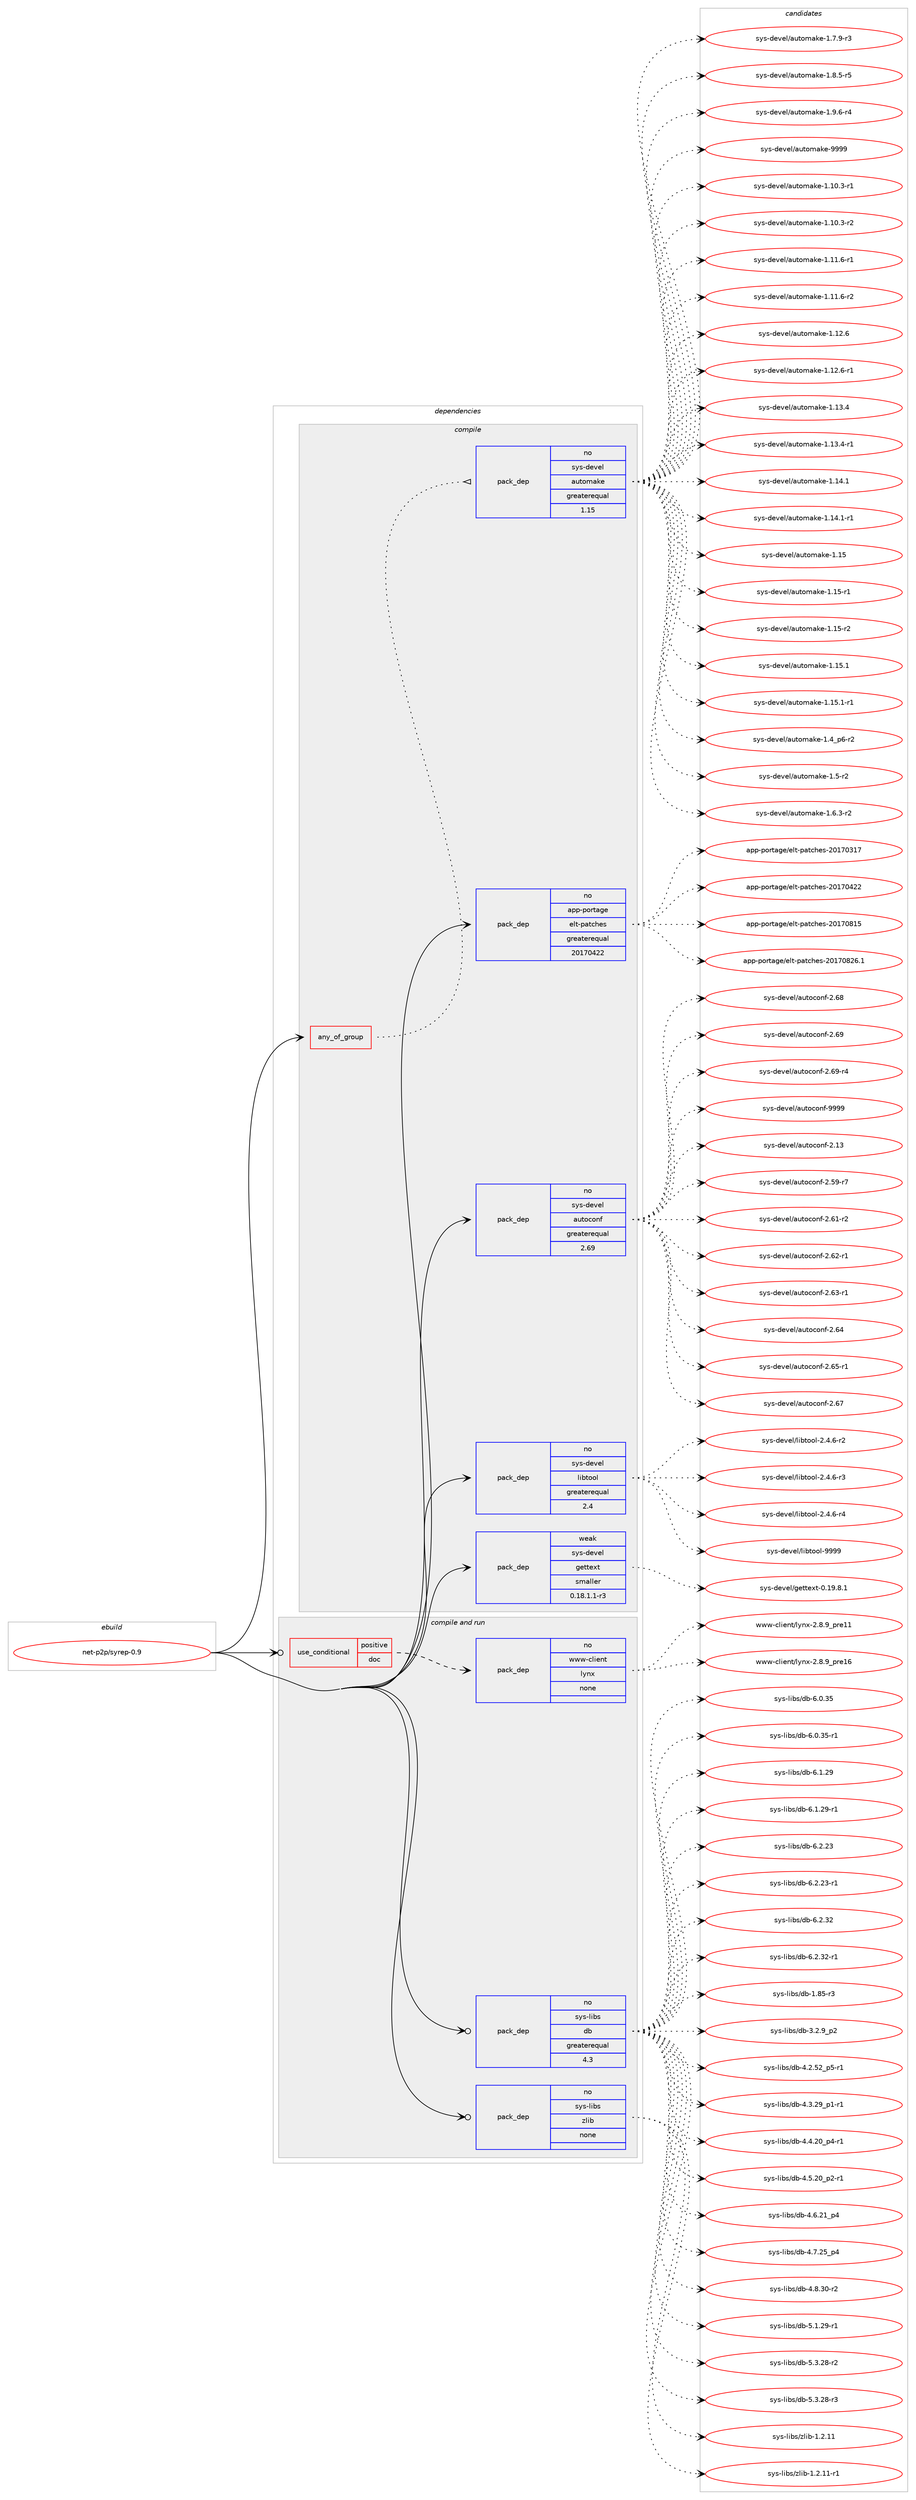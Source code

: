 digraph prolog {

# *************
# Graph options
# *************

newrank=true;
concentrate=true;
compound=true;
graph [rankdir=LR,fontname=Helvetica,fontsize=10,ranksep=1.5];#, ranksep=2.5, nodesep=0.2];
edge  [arrowhead=vee];
node  [fontname=Helvetica,fontsize=10];

# **********
# The ebuild
# **********

subgraph cluster_leftcol {
color=gray;
rank=same;
label=<<i>ebuild</i>>;
id [label="net-p2p/syrep-0.9", color=red, width=4, href="../net-p2p/syrep-0.9.svg"];
}

# ****************
# The dependencies
# ****************

subgraph cluster_midcol {
color=gray;
label=<<i>dependencies</i>>;
subgraph cluster_compile {
fillcolor="#eeeeee";
style=filled;
label=<<i>compile</i>>;
subgraph any7271 {
dependency435171 [label=<<TABLE BORDER="0" CELLBORDER="1" CELLSPACING="0" CELLPADDING="4"><TR><TD CELLPADDING="10">any_of_group</TD></TR></TABLE>>, shape=none, color=red];subgraph pack320202 {
dependency435172 [label=<<TABLE BORDER="0" CELLBORDER="1" CELLSPACING="0" CELLPADDING="4" WIDTH="220"><TR><TD ROWSPAN="6" CELLPADDING="30">pack_dep</TD></TR><TR><TD WIDTH="110">no</TD></TR><TR><TD>sys-devel</TD></TR><TR><TD>automake</TD></TR><TR><TD>greaterequal</TD></TR><TR><TD>1.15</TD></TR></TABLE>>, shape=none, color=blue];
}
dependency435171:e -> dependency435172:w [weight=20,style="dotted",arrowhead="oinv"];
}
id:e -> dependency435171:w [weight=20,style="solid",arrowhead="vee"];
subgraph pack320203 {
dependency435173 [label=<<TABLE BORDER="0" CELLBORDER="1" CELLSPACING="0" CELLPADDING="4" WIDTH="220"><TR><TD ROWSPAN="6" CELLPADDING="30">pack_dep</TD></TR><TR><TD WIDTH="110">no</TD></TR><TR><TD>app-portage</TD></TR><TR><TD>elt-patches</TD></TR><TR><TD>greaterequal</TD></TR><TR><TD>20170422</TD></TR></TABLE>>, shape=none, color=blue];
}
id:e -> dependency435173:w [weight=20,style="solid",arrowhead="vee"];
subgraph pack320204 {
dependency435174 [label=<<TABLE BORDER="0" CELLBORDER="1" CELLSPACING="0" CELLPADDING="4" WIDTH="220"><TR><TD ROWSPAN="6" CELLPADDING="30">pack_dep</TD></TR><TR><TD WIDTH="110">no</TD></TR><TR><TD>sys-devel</TD></TR><TR><TD>autoconf</TD></TR><TR><TD>greaterequal</TD></TR><TR><TD>2.69</TD></TR></TABLE>>, shape=none, color=blue];
}
id:e -> dependency435174:w [weight=20,style="solid",arrowhead="vee"];
subgraph pack320205 {
dependency435175 [label=<<TABLE BORDER="0" CELLBORDER="1" CELLSPACING="0" CELLPADDING="4" WIDTH="220"><TR><TD ROWSPAN="6" CELLPADDING="30">pack_dep</TD></TR><TR><TD WIDTH="110">no</TD></TR><TR><TD>sys-devel</TD></TR><TR><TD>libtool</TD></TR><TR><TD>greaterequal</TD></TR><TR><TD>2.4</TD></TR></TABLE>>, shape=none, color=blue];
}
id:e -> dependency435175:w [weight=20,style="solid",arrowhead="vee"];
subgraph pack320206 {
dependency435176 [label=<<TABLE BORDER="0" CELLBORDER="1" CELLSPACING="0" CELLPADDING="4" WIDTH="220"><TR><TD ROWSPAN="6" CELLPADDING="30">pack_dep</TD></TR><TR><TD WIDTH="110">weak</TD></TR><TR><TD>sys-devel</TD></TR><TR><TD>gettext</TD></TR><TR><TD>smaller</TD></TR><TR><TD>0.18.1.1-r3</TD></TR></TABLE>>, shape=none, color=blue];
}
id:e -> dependency435176:w [weight=20,style="solid",arrowhead="vee"];
}
subgraph cluster_compileandrun {
fillcolor="#eeeeee";
style=filled;
label=<<i>compile and run</i>>;
subgraph cond107465 {
dependency435177 [label=<<TABLE BORDER="0" CELLBORDER="1" CELLSPACING="0" CELLPADDING="4"><TR><TD ROWSPAN="3" CELLPADDING="10">use_conditional</TD></TR><TR><TD>positive</TD></TR><TR><TD>doc</TD></TR></TABLE>>, shape=none, color=red];
subgraph pack320207 {
dependency435178 [label=<<TABLE BORDER="0" CELLBORDER="1" CELLSPACING="0" CELLPADDING="4" WIDTH="220"><TR><TD ROWSPAN="6" CELLPADDING="30">pack_dep</TD></TR><TR><TD WIDTH="110">no</TD></TR><TR><TD>www-client</TD></TR><TR><TD>lynx</TD></TR><TR><TD>none</TD></TR><TR><TD></TD></TR></TABLE>>, shape=none, color=blue];
}
dependency435177:e -> dependency435178:w [weight=20,style="dashed",arrowhead="vee"];
}
id:e -> dependency435177:w [weight=20,style="solid",arrowhead="odotvee"];
subgraph pack320208 {
dependency435179 [label=<<TABLE BORDER="0" CELLBORDER="1" CELLSPACING="0" CELLPADDING="4" WIDTH="220"><TR><TD ROWSPAN="6" CELLPADDING="30">pack_dep</TD></TR><TR><TD WIDTH="110">no</TD></TR><TR><TD>sys-libs</TD></TR><TR><TD>db</TD></TR><TR><TD>greaterequal</TD></TR><TR><TD>4.3</TD></TR></TABLE>>, shape=none, color=blue];
}
id:e -> dependency435179:w [weight=20,style="solid",arrowhead="odotvee"];
subgraph pack320209 {
dependency435180 [label=<<TABLE BORDER="0" CELLBORDER="1" CELLSPACING="0" CELLPADDING="4" WIDTH="220"><TR><TD ROWSPAN="6" CELLPADDING="30">pack_dep</TD></TR><TR><TD WIDTH="110">no</TD></TR><TR><TD>sys-libs</TD></TR><TR><TD>zlib</TD></TR><TR><TD>none</TD></TR><TR><TD></TD></TR></TABLE>>, shape=none, color=blue];
}
id:e -> dependency435180:w [weight=20,style="solid",arrowhead="odotvee"];
}
subgraph cluster_run {
fillcolor="#eeeeee";
style=filled;
label=<<i>run</i>>;
}
}

# **************
# The candidates
# **************

subgraph cluster_choices {
rank=same;
color=gray;
label=<<i>candidates</i>>;

subgraph choice320202 {
color=black;
nodesep=1;
choice11512111545100101118101108479711711611110997107101454946494846514511449 [label="sys-devel/automake-1.10.3-r1", color=red, width=4,href="../sys-devel/automake-1.10.3-r1.svg"];
choice11512111545100101118101108479711711611110997107101454946494846514511450 [label="sys-devel/automake-1.10.3-r2", color=red, width=4,href="../sys-devel/automake-1.10.3-r2.svg"];
choice11512111545100101118101108479711711611110997107101454946494946544511449 [label="sys-devel/automake-1.11.6-r1", color=red, width=4,href="../sys-devel/automake-1.11.6-r1.svg"];
choice11512111545100101118101108479711711611110997107101454946494946544511450 [label="sys-devel/automake-1.11.6-r2", color=red, width=4,href="../sys-devel/automake-1.11.6-r2.svg"];
choice1151211154510010111810110847971171161111099710710145494649504654 [label="sys-devel/automake-1.12.6", color=red, width=4,href="../sys-devel/automake-1.12.6.svg"];
choice11512111545100101118101108479711711611110997107101454946495046544511449 [label="sys-devel/automake-1.12.6-r1", color=red, width=4,href="../sys-devel/automake-1.12.6-r1.svg"];
choice1151211154510010111810110847971171161111099710710145494649514652 [label="sys-devel/automake-1.13.4", color=red, width=4,href="../sys-devel/automake-1.13.4.svg"];
choice11512111545100101118101108479711711611110997107101454946495146524511449 [label="sys-devel/automake-1.13.4-r1", color=red, width=4,href="../sys-devel/automake-1.13.4-r1.svg"];
choice1151211154510010111810110847971171161111099710710145494649524649 [label="sys-devel/automake-1.14.1", color=red, width=4,href="../sys-devel/automake-1.14.1.svg"];
choice11512111545100101118101108479711711611110997107101454946495246494511449 [label="sys-devel/automake-1.14.1-r1", color=red, width=4,href="../sys-devel/automake-1.14.1-r1.svg"];
choice115121115451001011181011084797117116111109971071014549464953 [label="sys-devel/automake-1.15", color=red, width=4,href="../sys-devel/automake-1.15.svg"];
choice1151211154510010111810110847971171161111099710710145494649534511449 [label="sys-devel/automake-1.15-r1", color=red, width=4,href="../sys-devel/automake-1.15-r1.svg"];
choice1151211154510010111810110847971171161111099710710145494649534511450 [label="sys-devel/automake-1.15-r2", color=red, width=4,href="../sys-devel/automake-1.15-r2.svg"];
choice1151211154510010111810110847971171161111099710710145494649534649 [label="sys-devel/automake-1.15.1", color=red, width=4,href="../sys-devel/automake-1.15.1.svg"];
choice11512111545100101118101108479711711611110997107101454946495346494511449 [label="sys-devel/automake-1.15.1-r1", color=red, width=4,href="../sys-devel/automake-1.15.1-r1.svg"];
choice115121115451001011181011084797117116111109971071014549465295112544511450 [label="sys-devel/automake-1.4_p6-r2", color=red, width=4,href="../sys-devel/automake-1.4_p6-r2.svg"];
choice11512111545100101118101108479711711611110997107101454946534511450 [label="sys-devel/automake-1.5-r2", color=red, width=4,href="../sys-devel/automake-1.5-r2.svg"];
choice115121115451001011181011084797117116111109971071014549465446514511450 [label="sys-devel/automake-1.6.3-r2", color=red, width=4,href="../sys-devel/automake-1.6.3-r2.svg"];
choice115121115451001011181011084797117116111109971071014549465546574511451 [label="sys-devel/automake-1.7.9-r3", color=red, width=4,href="../sys-devel/automake-1.7.9-r3.svg"];
choice115121115451001011181011084797117116111109971071014549465646534511453 [label="sys-devel/automake-1.8.5-r5", color=red, width=4,href="../sys-devel/automake-1.8.5-r5.svg"];
choice115121115451001011181011084797117116111109971071014549465746544511452 [label="sys-devel/automake-1.9.6-r4", color=red, width=4,href="../sys-devel/automake-1.9.6-r4.svg"];
choice115121115451001011181011084797117116111109971071014557575757 [label="sys-devel/automake-9999", color=red, width=4,href="../sys-devel/automake-9999.svg"];
dependency435172:e -> choice11512111545100101118101108479711711611110997107101454946494846514511449:w [style=dotted,weight="100"];
dependency435172:e -> choice11512111545100101118101108479711711611110997107101454946494846514511450:w [style=dotted,weight="100"];
dependency435172:e -> choice11512111545100101118101108479711711611110997107101454946494946544511449:w [style=dotted,weight="100"];
dependency435172:e -> choice11512111545100101118101108479711711611110997107101454946494946544511450:w [style=dotted,weight="100"];
dependency435172:e -> choice1151211154510010111810110847971171161111099710710145494649504654:w [style=dotted,weight="100"];
dependency435172:e -> choice11512111545100101118101108479711711611110997107101454946495046544511449:w [style=dotted,weight="100"];
dependency435172:e -> choice1151211154510010111810110847971171161111099710710145494649514652:w [style=dotted,weight="100"];
dependency435172:e -> choice11512111545100101118101108479711711611110997107101454946495146524511449:w [style=dotted,weight="100"];
dependency435172:e -> choice1151211154510010111810110847971171161111099710710145494649524649:w [style=dotted,weight="100"];
dependency435172:e -> choice11512111545100101118101108479711711611110997107101454946495246494511449:w [style=dotted,weight="100"];
dependency435172:e -> choice115121115451001011181011084797117116111109971071014549464953:w [style=dotted,weight="100"];
dependency435172:e -> choice1151211154510010111810110847971171161111099710710145494649534511449:w [style=dotted,weight="100"];
dependency435172:e -> choice1151211154510010111810110847971171161111099710710145494649534511450:w [style=dotted,weight="100"];
dependency435172:e -> choice1151211154510010111810110847971171161111099710710145494649534649:w [style=dotted,weight="100"];
dependency435172:e -> choice11512111545100101118101108479711711611110997107101454946495346494511449:w [style=dotted,weight="100"];
dependency435172:e -> choice115121115451001011181011084797117116111109971071014549465295112544511450:w [style=dotted,weight="100"];
dependency435172:e -> choice11512111545100101118101108479711711611110997107101454946534511450:w [style=dotted,weight="100"];
dependency435172:e -> choice115121115451001011181011084797117116111109971071014549465446514511450:w [style=dotted,weight="100"];
dependency435172:e -> choice115121115451001011181011084797117116111109971071014549465546574511451:w [style=dotted,weight="100"];
dependency435172:e -> choice115121115451001011181011084797117116111109971071014549465646534511453:w [style=dotted,weight="100"];
dependency435172:e -> choice115121115451001011181011084797117116111109971071014549465746544511452:w [style=dotted,weight="100"];
dependency435172:e -> choice115121115451001011181011084797117116111109971071014557575757:w [style=dotted,weight="100"];
}
subgraph choice320203 {
color=black;
nodesep=1;
choice97112112451121111141169710310147101108116451129711699104101115455048495548514955 [label="app-portage/elt-patches-20170317", color=red, width=4,href="../app-portage/elt-patches-20170317.svg"];
choice97112112451121111141169710310147101108116451129711699104101115455048495548525050 [label="app-portage/elt-patches-20170422", color=red, width=4,href="../app-portage/elt-patches-20170422.svg"];
choice97112112451121111141169710310147101108116451129711699104101115455048495548564953 [label="app-portage/elt-patches-20170815", color=red, width=4,href="../app-portage/elt-patches-20170815.svg"];
choice971121124511211111411697103101471011081164511297116991041011154550484955485650544649 [label="app-portage/elt-patches-20170826.1", color=red, width=4,href="../app-portage/elt-patches-20170826.1.svg"];
dependency435173:e -> choice97112112451121111141169710310147101108116451129711699104101115455048495548514955:w [style=dotted,weight="100"];
dependency435173:e -> choice97112112451121111141169710310147101108116451129711699104101115455048495548525050:w [style=dotted,weight="100"];
dependency435173:e -> choice97112112451121111141169710310147101108116451129711699104101115455048495548564953:w [style=dotted,weight="100"];
dependency435173:e -> choice971121124511211111411697103101471011081164511297116991041011154550484955485650544649:w [style=dotted,weight="100"];
}
subgraph choice320204 {
color=black;
nodesep=1;
choice115121115451001011181011084797117116111991111101024550464951 [label="sys-devel/autoconf-2.13", color=red, width=4,href="../sys-devel/autoconf-2.13.svg"];
choice1151211154510010111810110847971171161119911111010245504653574511455 [label="sys-devel/autoconf-2.59-r7", color=red, width=4,href="../sys-devel/autoconf-2.59-r7.svg"];
choice1151211154510010111810110847971171161119911111010245504654494511450 [label="sys-devel/autoconf-2.61-r2", color=red, width=4,href="../sys-devel/autoconf-2.61-r2.svg"];
choice1151211154510010111810110847971171161119911111010245504654504511449 [label="sys-devel/autoconf-2.62-r1", color=red, width=4,href="../sys-devel/autoconf-2.62-r1.svg"];
choice1151211154510010111810110847971171161119911111010245504654514511449 [label="sys-devel/autoconf-2.63-r1", color=red, width=4,href="../sys-devel/autoconf-2.63-r1.svg"];
choice115121115451001011181011084797117116111991111101024550465452 [label="sys-devel/autoconf-2.64", color=red, width=4,href="../sys-devel/autoconf-2.64.svg"];
choice1151211154510010111810110847971171161119911111010245504654534511449 [label="sys-devel/autoconf-2.65-r1", color=red, width=4,href="../sys-devel/autoconf-2.65-r1.svg"];
choice115121115451001011181011084797117116111991111101024550465455 [label="sys-devel/autoconf-2.67", color=red, width=4,href="../sys-devel/autoconf-2.67.svg"];
choice115121115451001011181011084797117116111991111101024550465456 [label="sys-devel/autoconf-2.68", color=red, width=4,href="../sys-devel/autoconf-2.68.svg"];
choice115121115451001011181011084797117116111991111101024550465457 [label="sys-devel/autoconf-2.69", color=red, width=4,href="../sys-devel/autoconf-2.69.svg"];
choice1151211154510010111810110847971171161119911111010245504654574511452 [label="sys-devel/autoconf-2.69-r4", color=red, width=4,href="../sys-devel/autoconf-2.69-r4.svg"];
choice115121115451001011181011084797117116111991111101024557575757 [label="sys-devel/autoconf-9999", color=red, width=4,href="../sys-devel/autoconf-9999.svg"];
dependency435174:e -> choice115121115451001011181011084797117116111991111101024550464951:w [style=dotted,weight="100"];
dependency435174:e -> choice1151211154510010111810110847971171161119911111010245504653574511455:w [style=dotted,weight="100"];
dependency435174:e -> choice1151211154510010111810110847971171161119911111010245504654494511450:w [style=dotted,weight="100"];
dependency435174:e -> choice1151211154510010111810110847971171161119911111010245504654504511449:w [style=dotted,weight="100"];
dependency435174:e -> choice1151211154510010111810110847971171161119911111010245504654514511449:w [style=dotted,weight="100"];
dependency435174:e -> choice115121115451001011181011084797117116111991111101024550465452:w [style=dotted,weight="100"];
dependency435174:e -> choice1151211154510010111810110847971171161119911111010245504654534511449:w [style=dotted,weight="100"];
dependency435174:e -> choice115121115451001011181011084797117116111991111101024550465455:w [style=dotted,weight="100"];
dependency435174:e -> choice115121115451001011181011084797117116111991111101024550465456:w [style=dotted,weight="100"];
dependency435174:e -> choice115121115451001011181011084797117116111991111101024550465457:w [style=dotted,weight="100"];
dependency435174:e -> choice1151211154510010111810110847971171161119911111010245504654574511452:w [style=dotted,weight="100"];
dependency435174:e -> choice115121115451001011181011084797117116111991111101024557575757:w [style=dotted,weight="100"];
}
subgraph choice320205 {
color=black;
nodesep=1;
choice1151211154510010111810110847108105981161111111084550465246544511450 [label="sys-devel/libtool-2.4.6-r2", color=red, width=4,href="../sys-devel/libtool-2.4.6-r2.svg"];
choice1151211154510010111810110847108105981161111111084550465246544511451 [label="sys-devel/libtool-2.4.6-r3", color=red, width=4,href="../sys-devel/libtool-2.4.6-r3.svg"];
choice1151211154510010111810110847108105981161111111084550465246544511452 [label="sys-devel/libtool-2.4.6-r4", color=red, width=4,href="../sys-devel/libtool-2.4.6-r4.svg"];
choice1151211154510010111810110847108105981161111111084557575757 [label="sys-devel/libtool-9999", color=red, width=4,href="../sys-devel/libtool-9999.svg"];
dependency435175:e -> choice1151211154510010111810110847108105981161111111084550465246544511450:w [style=dotted,weight="100"];
dependency435175:e -> choice1151211154510010111810110847108105981161111111084550465246544511451:w [style=dotted,weight="100"];
dependency435175:e -> choice1151211154510010111810110847108105981161111111084550465246544511452:w [style=dotted,weight="100"];
dependency435175:e -> choice1151211154510010111810110847108105981161111111084557575757:w [style=dotted,weight="100"];
}
subgraph choice320206 {
color=black;
nodesep=1;
choice1151211154510010111810110847103101116116101120116454846495746564649 [label="sys-devel/gettext-0.19.8.1", color=red, width=4,href="../sys-devel/gettext-0.19.8.1.svg"];
dependency435176:e -> choice1151211154510010111810110847103101116116101120116454846495746564649:w [style=dotted,weight="100"];
}
subgraph choice320207 {
color=black;
nodesep=1;
choice119119119459910810510111011647108121110120455046564657951121141014949 [label="www-client/lynx-2.8.9_pre11", color=red, width=4,href="../www-client/lynx-2.8.9_pre11.svg"];
choice119119119459910810510111011647108121110120455046564657951121141014954 [label="www-client/lynx-2.8.9_pre16", color=red, width=4,href="../www-client/lynx-2.8.9_pre16.svg"];
dependency435178:e -> choice119119119459910810510111011647108121110120455046564657951121141014949:w [style=dotted,weight="100"];
dependency435178:e -> choice119119119459910810510111011647108121110120455046564657951121141014954:w [style=dotted,weight="100"];
}
subgraph choice320208 {
color=black;
nodesep=1;
choice1151211154510810598115471009845494656534511451 [label="sys-libs/db-1.85-r3", color=red, width=4,href="../sys-libs/db-1.85-r3.svg"];
choice115121115451081059811547100984551465046579511250 [label="sys-libs/db-3.2.9_p2", color=red, width=4,href="../sys-libs/db-3.2.9_p2.svg"];
choice115121115451081059811547100984552465046535095112534511449 [label="sys-libs/db-4.2.52_p5-r1", color=red, width=4,href="../sys-libs/db-4.2.52_p5-r1.svg"];
choice115121115451081059811547100984552465146505795112494511449 [label="sys-libs/db-4.3.29_p1-r1", color=red, width=4,href="../sys-libs/db-4.3.29_p1-r1.svg"];
choice115121115451081059811547100984552465246504895112524511449 [label="sys-libs/db-4.4.20_p4-r1", color=red, width=4,href="../sys-libs/db-4.4.20_p4-r1.svg"];
choice115121115451081059811547100984552465346504895112504511449 [label="sys-libs/db-4.5.20_p2-r1", color=red, width=4,href="../sys-libs/db-4.5.20_p2-r1.svg"];
choice11512111545108105981154710098455246544650499511252 [label="sys-libs/db-4.6.21_p4", color=red, width=4,href="../sys-libs/db-4.6.21_p4.svg"];
choice11512111545108105981154710098455246554650539511252 [label="sys-libs/db-4.7.25_p4", color=red, width=4,href="../sys-libs/db-4.7.25_p4.svg"];
choice11512111545108105981154710098455246564651484511450 [label="sys-libs/db-4.8.30-r2", color=red, width=4,href="../sys-libs/db-4.8.30-r2.svg"];
choice11512111545108105981154710098455346494650574511449 [label="sys-libs/db-5.1.29-r1", color=red, width=4,href="../sys-libs/db-5.1.29-r1.svg"];
choice11512111545108105981154710098455346514650564511450 [label="sys-libs/db-5.3.28-r2", color=red, width=4,href="../sys-libs/db-5.3.28-r2.svg"];
choice11512111545108105981154710098455346514650564511451 [label="sys-libs/db-5.3.28-r3", color=red, width=4,href="../sys-libs/db-5.3.28-r3.svg"];
choice1151211154510810598115471009845544648465153 [label="sys-libs/db-6.0.35", color=red, width=4,href="../sys-libs/db-6.0.35.svg"];
choice11512111545108105981154710098455446484651534511449 [label="sys-libs/db-6.0.35-r1", color=red, width=4,href="../sys-libs/db-6.0.35-r1.svg"];
choice1151211154510810598115471009845544649465057 [label="sys-libs/db-6.1.29", color=red, width=4,href="../sys-libs/db-6.1.29.svg"];
choice11512111545108105981154710098455446494650574511449 [label="sys-libs/db-6.1.29-r1", color=red, width=4,href="../sys-libs/db-6.1.29-r1.svg"];
choice1151211154510810598115471009845544650465051 [label="sys-libs/db-6.2.23", color=red, width=4,href="../sys-libs/db-6.2.23.svg"];
choice11512111545108105981154710098455446504650514511449 [label="sys-libs/db-6.2.23-r1", color=red, width=4,href="../sys-libs/db-6.2.23-r1.svg"];
choice1151211154510810598115471009845544650465150 [label="sys-libs/db-6.2.32", color=red, width=4,href="../sys-libs/db-6.2.32.svg"];
choice11512111545108105981154710098455446504651504511449 [label="sys-libs/db-6.2.32-r1", color=red, width=4,href="../sys-libs/db-6.2.32-r1.svg"];
dependency435179:e -> choice1151211154510810598115471009845494656534511451:w [style=dotted,weight="100"];
dependency435179:e -> choice115121115451081059811547100984551465046579511250:w [style=dotted,weight="100"];
dependency435179:e -> choice115121115451081059811547100984552465046535095112534511449:w [style=dotted,weight="100"];
dependency435179:e -> choice115121115451081059811547100984552465146505795112494511449:w [style=dotted,weight="100"];
dependency435179:e -> choice115121115451081059811547100984552465246504895112524511449:w [style=dotted,weight="100"];
dependency435179:e -> choice115121115451081059811547100984552465346504895112504511449:w [style=dotted,weight="100"];
dependency435179:e -> choice11512111545108105981154710098455246544650499511252:w [style=dotted,weight="100"];
dependency435179:e -> choice11512111545108105981154710098455246554650539511252:w [style=dotted,weight="100"];
dependency435179:e -> choice11512111545108105981154710098455246564651484511450:w [style=dotted,weight="100"];
dependency435179:e -> choice11512111545108105981154710098455346494650574511449:w [style=dotted,weight="100"];
dependency435179:e -> choice11512111545108105981154710098455346514650564511450:w [style=dotted,weight="100"];
dependency435179:e -> choice11512111545108105981154710098455346514650564511451:w [style=dotted,weight="100"];
dependency435179:e -> choice1151211154510810598115471009845544648465153:w [style=dotted,weight="100"];
dependency435179:e -> choice11512111545108105981154710098455446484651534511449:w [style=dotted,weight="100"];
dependency435179:e -> choice1151211154510810598115471009845544649465057:w [style=dotted,weight="100"];
dependency435179:e -> choice11512111545108105981154710098455446494650574511449:w [style=dotted,weight="100"];
dependency435179:e -> choice1151211154510810598115471009845544650465051:w [style=dotted,weight="100"];
dependency435179:e -> choice11512111545108105981154710098455446504650514511449:w [style=dotted,weight="100"];
dependency435179:e -> choice1151211154510810598115471009845544650465150:w [style=dotted,weight="100"];
dependency435179:e -> choice11512111545108105981154710098455446504651504511449:w [style=dotted,weight="100"];
}
subgraph choice320209 {
color=black;
nodesep=1;
choice1151211154510810598115471221081059845494650464949 [label="sys-libs/zlib-1.2.11", color=red, width=4,href="../sys-libs/zlib-1.2.11.svg"];
choice11512111545108105981154712210810598454946504649494511449 [label="sys-libs/zlib-1.2.11-r1", color=red, width=4,href="../sys-libs/zlib-1.2.11-r1.svg"];
dependency435180:e -> choice1151211154510810598115471221081059845494650464949:w [style=dotted,weight="100"];
dependency435180:e -> choice11512111545108105981154712210810598454946504649494511449:w [style=dotted,weight="100"];
}
}

}
